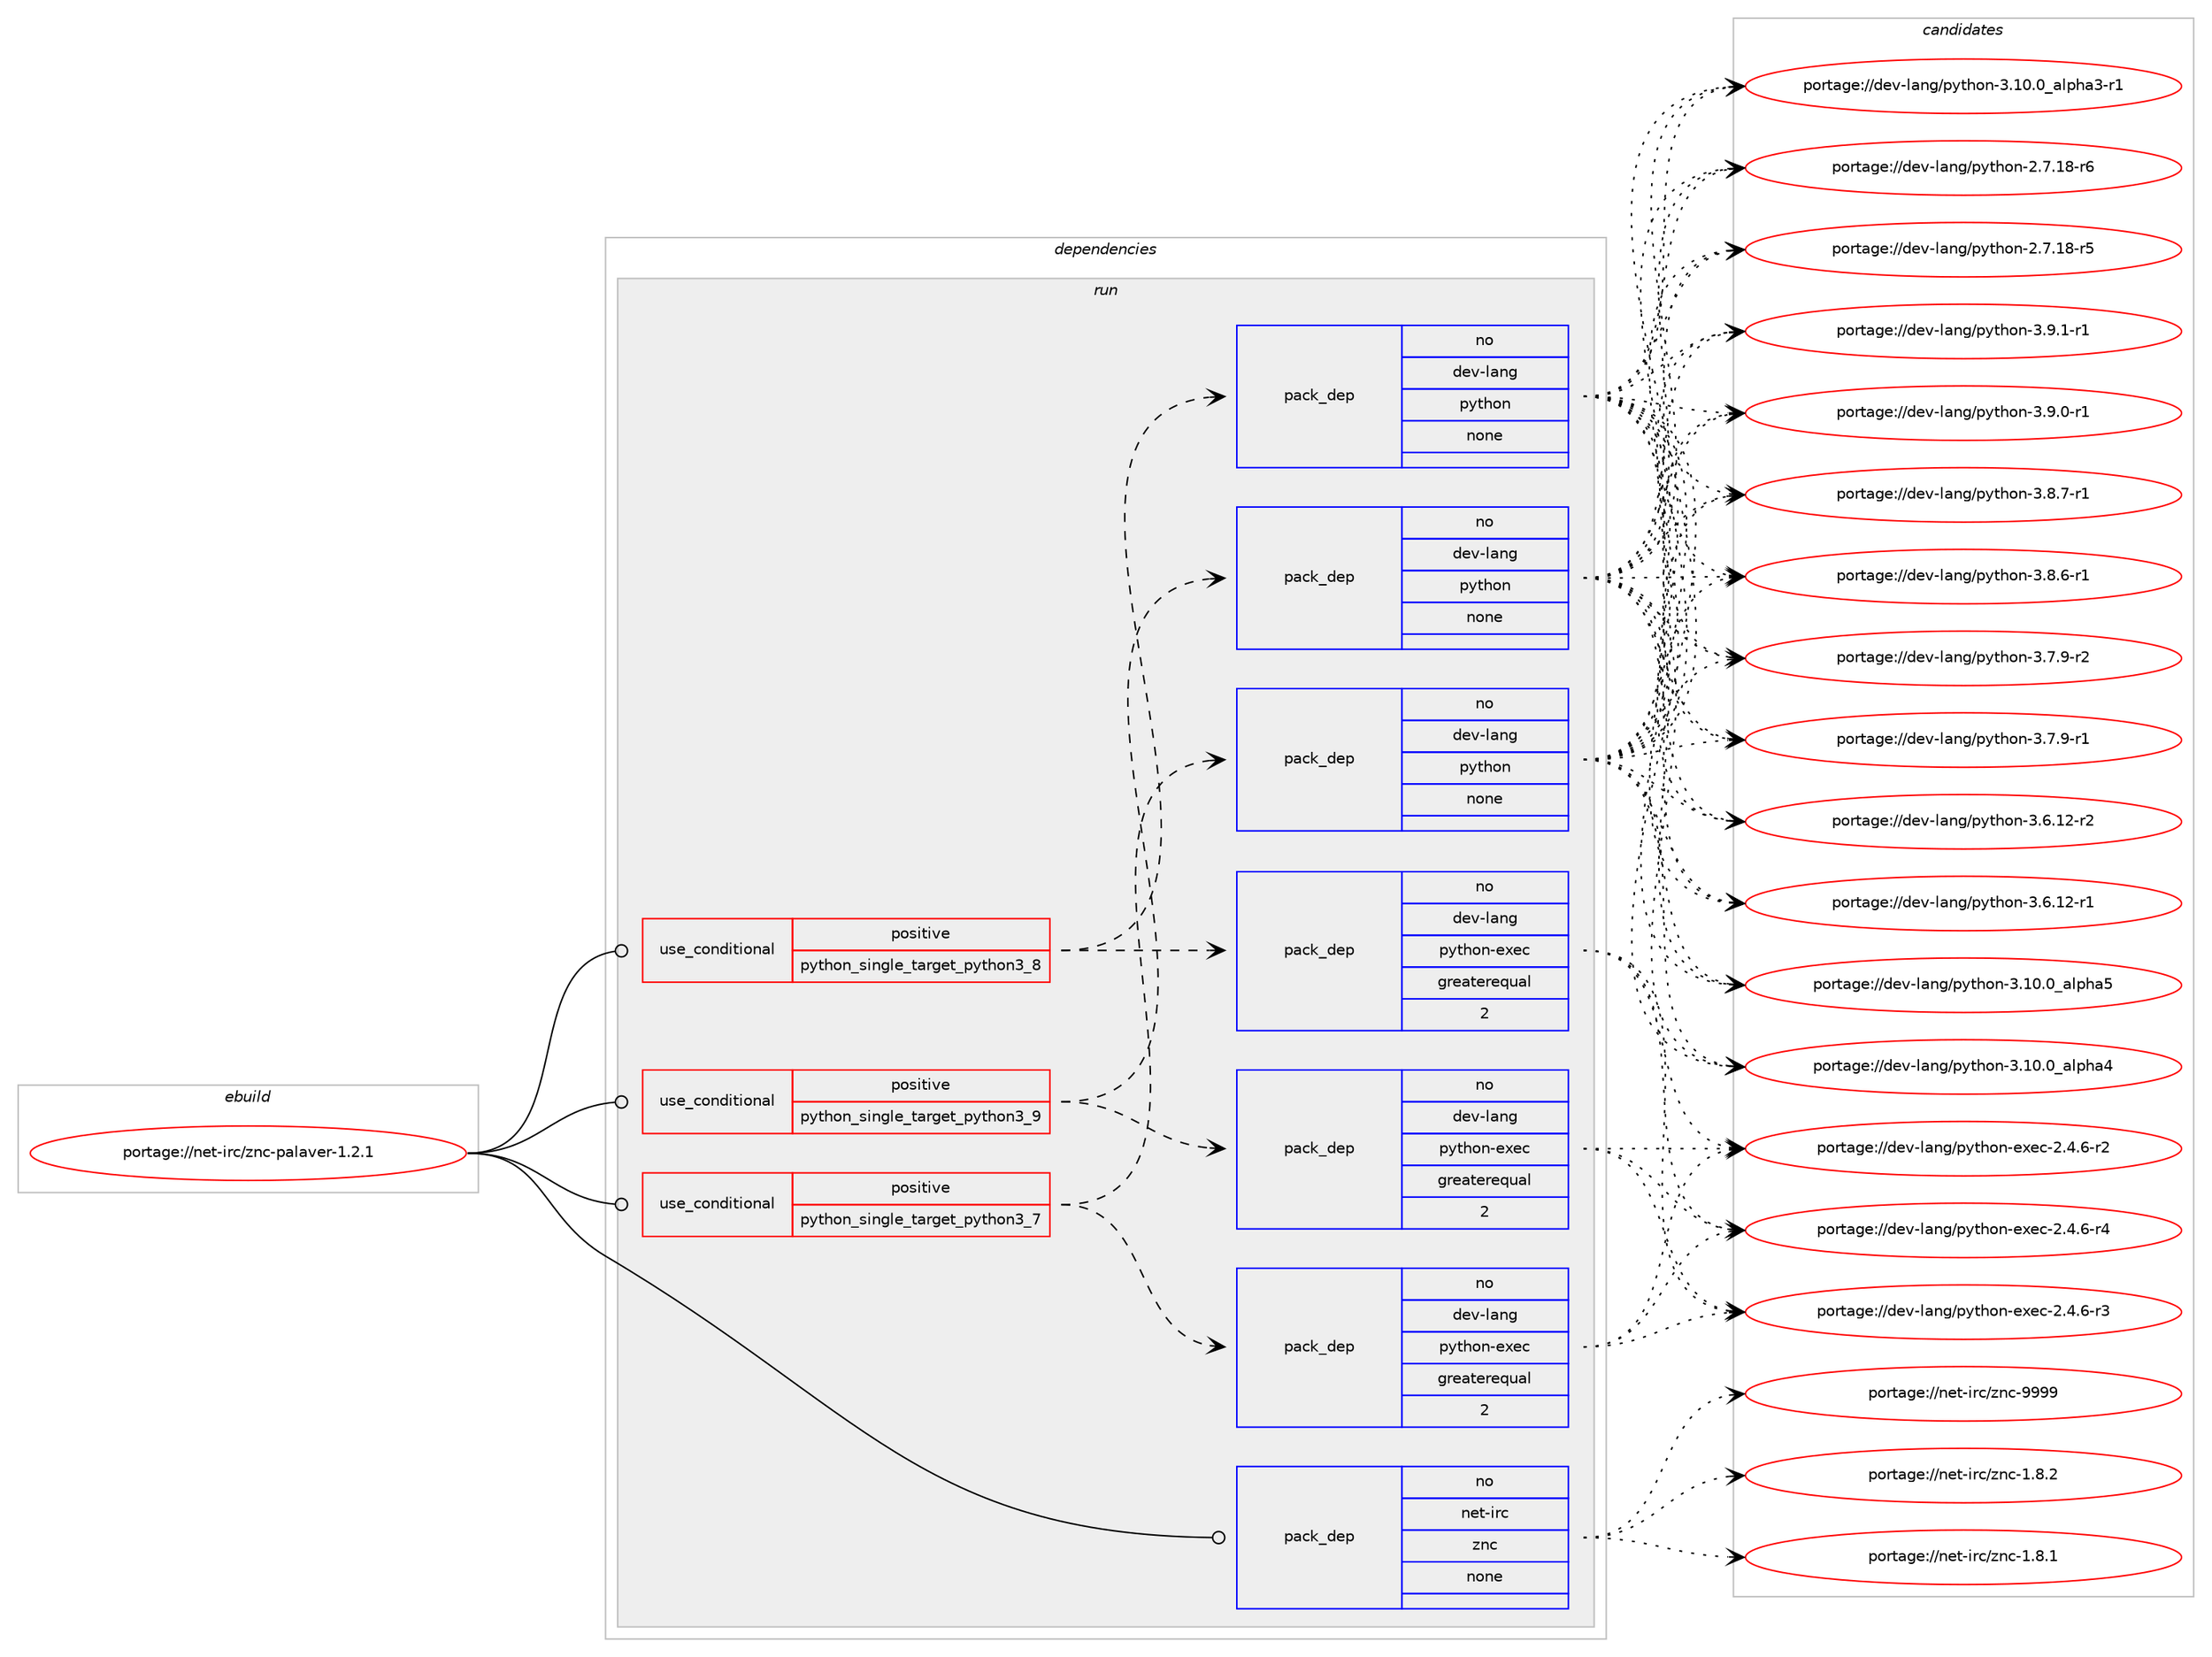 digraph prolog {

# *************
# Graph options
# *************

newrank=true;
concentrate=true;
compound=true;
graph [rankdir=LR,fontname=Helvetica,fontsize=10,ranksep=1.5];#, ranksep=2.5, nodesep=0.2];
edge  [arrowhead=vee];
node  [fontname=Helvetica,fontsize=10];

# **********
# The ebuild
# **********

subgraph cluster_leftcol {
color=gray;
rank=same;
label=<<i>ebuild</i>>;
id [label="portage://net-irc/znc-palaver-1.2.1", color=red, width=4, href="../net-irc/znc-palaver-1.2.1.svg"];
}

# ****************
# The dependencies
# ****************

subgraph cluster_midcol {
color=gray;
label=<<i>dependencies</i>>;
subgraph cluster_compile {
fillcolor="#eeeeee";
style=filled;
label=<<i>compile</i>>;
}
subgraph cluster_compileandrun {
fillcolor="#eeeeee";
style=filled;
label=<<i>compile and run</i>>;
}
subgraph cluster_run {
fillcolor="#eeeeee";
style=filled;
label=<<i>run</i>>;
subgraph cond6296 {
dependency20388 [label=<<TABLE BORDER="0" CELLBORDER="1" CELLSPACING="0" CELLPADDING="4"><TR><TD ROWSPAN="3" CELLPADDING="10">use_conditional</TD></TR><TR><TD>positive</TD></TR><TR><TD>python_single_target_python3_7</TD></TR></TABLE>>, shape=none, color=red];
subgraph pack13913 {
dependency20389 [label=<<TABLE BORDER="0" CELLBORDER="1" CELLSPACING="0" CELLPADDING="4" WIDTH="220"><TR><TD ROWSPAN="6" CELLPADDING="30">pack_dep</TD></TR><TR><TD WIDTH="110">no</TD></TR><TR><TD>dev-lang</TD></TR><TR><TD>python</TD></TR><TR><TD>none</TD></TR><TR><TD></TD></TR></TABLE>>, shape=none, color=blue];
}
dependency20388:e -> dependency20389:w [weight=20,style="dashed",arrowhead="vee"];
subgraph pack13914 {
dependency20390 [label=<<TABLE BORDER="0" CELLBORDER="1" CELLSPACING="0" CELLPADDING="4" WIDTH="220"><TR><TD ROWSPAN="6" CELLPADDING="30">pack_dep</TD></TR><TR><TD WIDTH="110">no</TD></TR><TR><TD>dev-lang</TD></TR><TR><TD>python-exec</TD></TR><TR><TD>greaterequal</TD></TR><TR><TD>2</TD></TR></TABLE>>, shape=none, color=blue];
}
dependency20388:e -> dependency20390:w [weight=20,style="dashed",arrowhead="vee"];
}
id:e -> dependency20388:w [weight=20,style="solid",arrowhead="odot"];
subgraph cond6297 {
dependency20391 [label=<<TABLE BORDER="0" CELLBORDER="1" CELLSPACING="0" CELLPADDING="4"><TR><TD ROWSPAN="3" CELLPADDING="10">use_conditional</TD></TR><TR><TD>positive</TD></TR><TR><TD>python_single_target_python3_8</TD></TR></TABLE>>, shape=none, color=red];
subgraph pack13915 {
dependency20392 [label=<<TABLE BORDER="0" CELLBORDER="1" CELLSPACING="0" CELLPADDING="4" WIDTH="220"><TR><TD ROWSPAN="6" CELLPADDING="30">pack_dep</TD></TR><TR><TD WIDTH="110">no</TD></TR><TR><TD>dev-lang</TD></TR><TR><TD>python</TD></TR><TR><TD>none</TD></TR><TR><TD></TD></TR></TABLE>>, shape=none, color=blue];
}
dependency20391:e -> dependency20392:w [weight=20,style="dashed",arrowhead="vee"];
subgraph pack13916 {
dependency20393 [label=<<TABLE BORDER="0" CELLBORDER="1" CELLSPACING="0" CELLPADDING="4" WIDTH="220"><TR><TD ROWSPAN="6" CELLPADDING="30">pack_dep</TD></TR><TR><TD WIDTH="110">no</TD></TR><TR><TD>dev-lang</TD></TR><TR><TD>python-exec</TD></TR><TR><TD>greaterequal</TD></TR><TR><TD>2</TD></TR></TABLE>>, shape=none, color=blue];
}
dependency20391:e -> dependency20393:w [weight=20,style="dashed",arrowhead="vee"];
}
id:e -> dependency20391:w [weight=20,style="solid",arrowhead="odot"];
subgraph cond6298 {
dependency20394 [label=<<TABLE BORDER="0" CELLBORDER="1" CELLSPACING="0" CELLPADDING="4"><TR><TD ROWSPAN="3" CELLPADDING="10">use_conditional</TD></TR><TR><TD>positive</TD></TR><TR><TD>python_single_target_python3_9</TD></TR></TABLE>>, shape=none, color=red];
subgraph pack13917 {
dependency20395 [label=<<TABLE BORDER="0" CELLBORDER="1" CELLSPACING="0" CELLPADDING="4" WIDTH="220"><TR><TD ROWSPAN="6" CELLPADDING="30">pack_dep</TD></TR><TR><TD WIDTH="110">no</TD></TR><TR><TD>dev-lang</TD></TR><TR><TD>python</TD></TR><TR><TD>none</TD></TR><TR><TD></TD></TR></TABLE>>, shape=none, color=blue];
}
dependency20394:e -> dependency20395:w [weight=20,style="dashed",arrowhead="vee"];
subgraph pack13918 {
dependency20396 [label=<<TABLE BORDER="0" CELLBORDER="1" CELLSPACING="0" CELLPADDING="4" WIDTH="220"><TR><TD ROWSPAN="6" CELLPADDING="30">pack_dep</TD></TR><TR><TD WIDTH="110">no</TD></TR><TR><TD>dev-lang</TD></TR><TR><TD>python-exec</TD></TR><TR><TD>greaterequal</TD></TR><TR><TD>2</TD></TR></TABLE>>, shape=none, color=blue];
}
dependency20394:e -> dependency20396:w [weight=20,style="dashed",arrowhead="vee"];
}
id:e -> dependency20394:w [weight=20,style="solid",arrowhead="odot"];
subgraph pack13919 {
dependency20397 [label=<<TABLE BORDER="0" CELLBORDER="1" CELLSPACING="0" CELLPADDING="4" WIDTH="220"><TR><TD ROWSPAN="6" CELLPADDING="30">pack_dep</TD></TR><TR><TD WIDTH="110">no</TD></TR><TR><TD>net-irc</TD></TR><TR><TD>znc</TD></TR><TR><TD>none</TD></TR><TR><TD></TD></TR></TABLE>>, shape=none, color=blue];
}
id:e -> dependency20397:w [weight=20,style="solid",arrowhead="odot"];
}
}

# **************
# The candidates
# **************

subgraph cluster_choices {
rank=same;
color=gray;
label=<<i>candidates</i>>;

subgraph choice13913 {
color=black;
nodesep=1;
choice1001011184510897110103471121211161041111104551465746494511449 [label="portage://dev-lang/python-3.9.1-r1", color=red, width=4,href="../dev-lang/python-3.9.1-r1.svg"];
choice1001011184510897110103471121211161041111104551465746484511449 [label="portage://dev-lang/python-3.9.0-r1", color=red, width=4,href="../dev-lang/python-3.9.0-r1.svg"];
choice1001011184510897110103471121211161041111104551465646554511449 [label="portage://dev-lang/python-3.8.7-r1", color=red, width=4,href="../dev-lang/python-3.8.7-r1.svg"];
choice1001011184510897110103471121211161041111104551465646544511449 [label="portage://dev-lang/python-3.8.6-r1", color=red, width=4,href="../dev-lang/python-3.8.6-r1.svg"];
choice1001011184510897110103471121211161041111104551465546574511450 [label="portage://dev-lang/python-3.7.9-r2", color=red, width=4,href="../dev-lang/python-3.7.9-r2.svg"];
choice1001011184510897110103471121211161041111104551465546574511449 [label="portage://dev-lang/python-3.7.9-r1", color=red, width=4,href="../dev-lang/python-3.7.9-r1.svg"];
choice100101118451089711010347112121116104111110455146544649504511450 [label="portage://dev-lang/python-3.6.12-r2", color=red, width=4,href="../dev-lang/python-3.6.12-r2.svg"];
choice100101118451089711010347112121116104111110455146544649504511449 [label="portage://dev-lang/python-3.6.12-r1", color=red, width=4,href="../dev-lang/python-3.6.12-r1.svg"];
choice1001011184510897110103471121211161041111104551464948464895971081121049753 [label="portage://dev-lang/python-3.10.0_alpha5", color=red, width=4,href="../dev-lang/python-3.10.0_alpha5.svg"];
choice1001011184510897110103471121211161041111104551464948464895971081121049752 [label="portage://dev-lang/python-3.10.0_alpha4", color=red, width=4,href="../dev-lang/python-3.10.0_alpha4.svg"];
choice10010111845108971101034711212111610411111045514649484648959710811210497514511449 [label="portage://dev-lang/python-3.10.0_alpha3-r1", color=red, width=4,href="../dev-lang/python-3.10.0_alpha3-r1.svg"];
choice100101118451089711010347112121116104111110455046554649564511454 [label="portage://dev-lang/python-2.7.18-r6", color=red, width=4,href="../dev-lang/python-2.7.18-r6.svg"];
choice100101118451089711010347112121116104111110455046554649564511453 [label="portage://dev-lang/python-2.7.18-r5", color=red, width=4,href="../dev-lang/python-2.7.18-r5.svg"];
dependency20389:e -> choice1001011184510897110103471121211161041111104551465746494511449:w [style=dotted,weight="100"];
dependency20389:e -> choice1001011184510897110103471121211161041111104551465746484511449:w [style=dotted,weight="100"];
dependency20389:e -> choice1001011184510897110103471121211161041111104551465646554511449:w [style=dotted,weight="100"];
dependency20389:e -> choice1001011184510897110103471121211161041111104551465646544511449:w [style=dotted,weight="100"];
dependency20389:e -> choice1001011184510897110103471121211161041111104551465546574511450:w [style=dotted,weight="100"];
dependency20389:e -> choice1001011184510897110103471121211161041111104551465546574511449:w [style=dotted,weight="100"];
dependency20389:e -> choice100101118451089711010347112121116104111110455146544649504511450:w [style=dotted,weight="100"];
dependency20389:e -> choice100101118451089711010347112121116104111110455146544649504511449:w [style=dotted,weight="100"];
dependency20389:e -> choice1001011184510897110103471121211161041111104551464948464895971081121049753:w [style=dotted,weight="100"];
dependency20389:e -> choice1001011184510897110103471121211161041111104551464948464895971081121049752:w [style=dotted,weight="100"];
dependency20389:e -> choice10010111845108971101034711212111610411111045514649484648959710811210497514511449:w [style=dotted,weight="100"];
dependency20389:e -> choice100101118451089711010347112121116104111110455046554649564511454:w [style=dotted,weight="100"];
dependency20389:e -> choice100101118451089711010347112121116104111110455046554649564511453:w [style=dotted,weight="100"];
}
subgraph choice13914 {
color=black;
nodesep=1;
choice10010111845108971101034711212111610411111045101120101994550465246544511452 [label="portage://dev-lang/python-exec-2.4.6-r4", color=red, width=4,href="../dev-lang/python-exec-2.4.6-r4.svg"];
choice10010111845108971101034711212111610411111045101120101994550465246544511451 [label="portage://dev-lang/python-exec-2.4.6-r3", color=red, width=4,href="../dev-lang/python-exec-2.4.6-r3.svg"];
choice10010111845108971101034711212111610411111045101120101994550465246544511450 [label="portage://dev-lang/python-exec-2.4.6-r2", color=red, width=4,href="../dev-lang/python-exec-2.4.6-r2.svg"];
dependency20390:e -> choice10010111845108971101034711212111610411111045101120101994550465246544511452:w [style=dotted,weight="100"];
dependency20390:e -> choice10010111845108971101034711212111610411111045101120101994550465246544511451:w [style=dotted,weight="100"];
dependency20390:e -> choice10010111845108971101034711212111610411111045101120101994550465246544511450:w [style=dotted,weight="100"];
}
subgraph choice13915 {
color=black;
nodesep=1;
choice1001011184510897110103471121211161041111104551465746494511449 [label="portage://dev-lang/python-3.9.1-r1", color=red, width=4,href="../dev-lang/python-3.9.1-r1.svg"];
choice1001011184510897110103471121211161041111104551465746484511449 [label="portage://dev-lang/python-3.9.0-r1", color=red, width=4,href="../dev-lang/python-3.9.0-r1.svg"];
choice1001011184510897110103471121211161041111104551465646554511449 [label="portage://dev-lang/python-3.8.7-r1", color=red, width=4,href="../dev-lang/python-3.8.7-r1.svg"];
choice1001011184510897110103471121211161041111104551465646544511449 [label="portage://dev-lang/python-3.8.6-r1", color=red, width=4,href="../dev-lang/python-3.8.6-r1.svg"];
choice1001011184510897110103471121211161041111104551465546574511450 [label="portage://dev-lang/python-3.7.9-r2", color=red, width=4,href="../dev-lang/python-3.7.9-r2.svg"];
choice1001011184510897110103471121211161041111104551465546574511449 [label="portage://dev-lang/python-3.7.9-r1", color=red, width=4,href="../dev-lang/python-3.7.9-r1.svg"];
choice100101118451089711010347112121116104111110455146544649504511450 [label="portage://dev-lang/python-3.6.12-r2", color=red, width=4,href="../dev-lang/python-3.6.12-r2.svg"];
choice100101118451089711010347112121116104111110455146544649504511449 [label="portage://dev-lang/python-3.6.12-r1", color=red, width=4,href="../dev-lang/python-3.6.12-r1.svg"];
choice1001011184510897110103471121211161041111104551464948464895971081121049753 [label="portage://dev-lang/python-3.10.0_alpha5", color=red, width=4,href="../dev-lang/python-3.10.0_alpha5.svg"];
choice1001011184510897110103471121211161041111104551464948464895971081121049752 [label="portage://dev-lang/python-3.10.0_alpha4", color=red, width=4,href="../dev-lang/python-3.10.0_alpha4.svg"];
choice10010111845108971101034711212111610411111045514649484648959710811210497514511449 [label="portage://dev-lang/python-3.10.0_alpha3-r1", color=red, width=4,href="../dev-lang/python-3.10.0_alpha3-r1.svg"];
choice100101118451089711010347112121116104111110455046554649564511454 [label="portage://dev-lang/python-2.7.18-r6", color=red, width=4,href="../dev-lang/python-2.7.18-r6.svg"];
choice100101118451089711010347112121116104111110455046554649564511453 [label="portage://dev-lang/python-2.7.18-r5", color=red, width=4,href="../dev-lang/python-2.7.18-r5.svg"];
dependency20392:e -> choice1001011184510897110103471121211161041111104551465746494511449:w [style=dotted,weight="100"];
dependency20392:e -> choice1001011184510897110103471121211161041111104551465746484511449:w [style=dotted,weight="100"];
dependency20392:e -> choice1001011184510897110103471121211161041111104551465646554511449:w [style=dotted,weight="100"];
dependency20392:e -> choice1001011184510897110103471121211161041111104551465646544511449:w [style=dotted,weight="100"];
dependency20392:e -> choice1001011184510897110103471121211161041111104551465546574511450:w [style=dotted,weight="100"];
dependency20392:e -> choice1001011184510897110103471121211161041111104551465546574511449:w [style=dotted,weight="100"];
dependency20392:e -> choice100101118451089711010347112121116104111110455146544649504511450:w [style=dotted,weight="100"];
dependency20392:e -> choice100101118451089711010347112121116104111110455146544649504511449:w [style=dotted,weight="100"];
dependency20392:e -> choice1001011184510897110103471121211161041111104551464948464895971081121049753:w [style=dotted,weight="100"];
dependency20392:e -> choice1001011184510897110103471121211161041111104551464948464895971081121049752:w [style=dotted,weight="100"];
dependency20392:e -> choice10010111845108971101034711212111610411111045514649484648959710811210497514511449:w [style=dotted,weight="100"];
dependency20392:e -> choice100101118451089711010347112121116104111110455046554649564511454:w [style=dotted,weight="100"];
dependency20392:e -> choice100101118451089711010347112121116104111110455046554649564511453:w [style=dotted,weight="100"];
}
subgraph choice13916 {
color=black;
nodesep=1;
choice10010111845108971101034711212111610411111045101120101994550465246544511452 [label="portage://dev-lang/python-exec-2.4.6-r4", color=red, width=4,href="../dev-lang/python-exec-2.4.6-r4.svg"];
choice10010111845108971101034711212111610411111045101120101994550465246544511451 [label="portage://dev-lang/python-exec-2.4.6-r3", color=red, width=4,href="../dev-lang/python-exec-2.4.6-r3.svg"];
choice10010111845108971101034711212111610411111045101120101994550465246544511450 [label="portage://dev-lang/python-exec-2.4.6-r2", color=red, width=4,href="../dev-lang/python-exec-2.4.6-r2.svg"];
dependency20393:e -> choice10010111845108971101034711212111610411111045101120101994550465246544511452:w [style=dotted,weight="100"];
dependency20393:e -> choice10010111845108971101034711212111610411111045101120101994550465246544511451:w [style=dotted,weight="100"];
dependency20393:e -> choice10010111845108971101034711212111610411111045101120101994550465246544511450:w [style=dotted,weight="100"];
}
subgraph choice13917 {
color=black;
nodesep=1;
choice1001011184510897110103471121211161041111104551465746494511449 [label="portage://dev-lang/python-3.9.1-r1", color=red, width=4,href="../dev-lang/python-3.9.1-r1.svg"];
choice1001011184510897110103471121211161041111104551465746484511449 [label="portage://dev-lang/python-3.9.0-r1", color=red, width=4,href="../dev-lang/python-3.9.0-r1.svg"];
choice1001011184510897110103471121211161041111104551465646554511449 [label="portage://dev-lang/python-3.8.7-r1", color=red, width=4,href="../dev-lang/python-3.8.7-r1.svg"];
choice1001011184510897110103471121211161041111104551465646544511449 [label="portage://dev-lang/python-3.8.6-r1", color=red, width=4,href="../dev-lang/python-3.8.6-r1.svg"];
choice1001011184510897110103471121211161041111104551465546574511450 [label="portage://dev-lang/python-3.7.9-r2", color=red, width=4,href="../dev-lang/python-3.7.9-r2.svg"];
choice1001011184510897110103471121211161041111104551465546574511449 [label="portage://dev-lang/python-3.7.9-r1", color=red, width=4,href="../dev-lang/python-3.7.9-r1.svg"];
choice100101118451089711010347112121116104111110455146544649504511450 [label="portage://dev-lang/python-3.6.12-r2", color=red, width=4,href="../dev-lang/python-3.6.12-r2.svg"];
choice100101118451089711010347112121116104111110455146544649504511449 [label="portage://dev-lang/python-3.6.12-r1", color=red, width=4,href="../dev-lang/python-3.6.12-r1.svg"];
choice1001011184510897110103471121211161041111104551464948464895971081121049753 [label="portage://dev-lang/python-3.10.0_alpha5", color=red, width=4,href="../dev-lang/python-3.10.0_alpha5.svg"];
choice1001011184510897110103471121211161041111104551464948464895971081121049752 [label="portage://dev-lang/python-3.10.0_alpha4", color=red, width=4,href="../dev-lang/python-3.10.0_alpha4.svg"];
choice10010111845108971101034711212111610411111045514649484648959710811210497514511449 [label="portage://dev-lang/python-3.10.0_alpha3-r1", color=red, width=4,href="../dev-lang/python-3.10.0_alpha3-r1.svg"];
choice100101118451089711010347112121116104111110455046554649564511454 [label="portage://dev-lang/python-2.7.18-r6", color=red, width=4,href="../dev-lang/python-2.7.18-r6.svg"];
choice100101118451089711010347112121116104111110455046554649564511453 [label="portage://dev-lang/python-2.7.18-r5", color=red, width=4,href="../dev-lang/python-2.7.18-r5.svg"];
dependency20395:e -> choice1001011184510897110103471121211161041111104551465746494511449:w [style=dotted,weight="100"];
dependency20395:e -> choice1001011184510897110103471121211161041111104551465746484511449:w [style=dotted,weight="100"];
dependency20395:e -> choice1001011184510897110103471121211161041111104551465646554511449:w [style=dotted,weight="100"];
dependency20395:e -> choice1001011184510897110103471121211161041111104551465646544511449:w [style=dotted,weight="100"];
dependency20395:e -> choice1001011184510897110103471121211161041111104551465546574511450:w [style=dotted,weight="100"];
dependency20395:e -> choice1001011184510897110103471121211161041111104551465546574511449:w [style=dotted,weight="100"];
dependency20395:e -> choice100101118451089711010347112121116104111110455146544649504511450:w [style=dotted,weight="100"];
dependency20395:e -> choice100101118451089711010347112121116104111110455146544649504511449:w [style=dotted,weight="100"];
dependency20395:e -> choice1001011184510897110103471121211161041111104551464948464895971081121049753:w [style=dotted,weight="100"];
dependency20395:e -> choice1001011184510897110103471121211161041111104551464948464895971081121049752:w [style=dotted,weight="100"];
dependency20395:e -> choice10010111845108971101034711212111610411111045514649484648959710811210497514511449:w [style=dotted,weight="100"];
dependency20395:e -> choice100101118451089711010347112121116104111110455046554649564511454:w [style=dotted,weight="100"];
dependency20395:e -> choice100101118451089711010347112121116104111110455046554649564511453:w [style=dotted,weight="100"];
}
subgraph choice13918 {
color=black;
nodesep=1;
choice10010111845108971101034711212111610411111045101120101994550465246544511452 [label="portage://dev-lang/python-exec-2.4.6-r4", color=red, width=4,href="../dev-lang/python-exec-2.4.6-r4.svg"];
choice10010111845108971101034711212111610411111045101120101994550465246544511451 [label="portage://dev-lang/python-exec-2.4.6-r3", color=red, width=4,href="../dev-lang/python-exec-2.4.6-r3.svg"];
choice10010111845108971101034711212111610411111045101120101994550465246544511450 [label="portage://dev-lang/python-exec-2.4.6-r2", color=red, width=4,href="../dev-lang/python-exec-2.4.6-r2.svg"];
dependency20396:e -> choice10010111845108971101034711212111610411111045101120101994550465246544511452:w [style=dotted,weight="100"];
dependency20396:e -> choice10010111845108971101034711212111610411111045101120101994550465246544511451:w [style=dotted,weight="100"];
dependency20396:e -> choice10010111845108971101034711212111610411111045101120101994550465246544511450:w [style=dotted,weight="100"];
}
subgraph choice13919 {
color=black;
nodesep=1;
choice110101116451051149947122110994557575757 [label="portage://net-irc/znc-9999", color=red, width=4,href="../net-irc/znc-9999.svg"];
choice11010111645105114994712211099454946564650 [label="portage://net-irc/znc-1.8.2", color=red, width=4,href="../net-irc/znc-1.8.2.svg"];
choice11010111645105114994712211099454946564649 [label="portage://net-irc/znc-1.8.1", color=red, width=4,href="../net-irc/znc-1.8.1.svg"];
dependency20397:e -> choice110101116451051149947122110994557575757:w [style=dotted,weight="100"];
dependency20397:e -> choice11010111645105114994712211099454946564650:w [style=dotted,weight="100"];
dependency20397:e -> choice11010111645105114994712211099454946564649:w [style=dotted,weight="100"];
}
}

}
